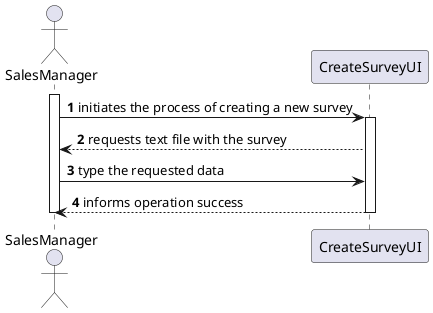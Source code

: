 @startuml
autonumber
actor "SalesManager" as SM
participant "CreateSurveyUI" as UI

activate SM
SM -> UI : initiates the process of creating a new survey
activate UI
UI --> SM : requests text file with the survey
SM -> UI : type the requested data
UI --> SM : informs operation success
deactivate UI

deactivate SM
@enduml
